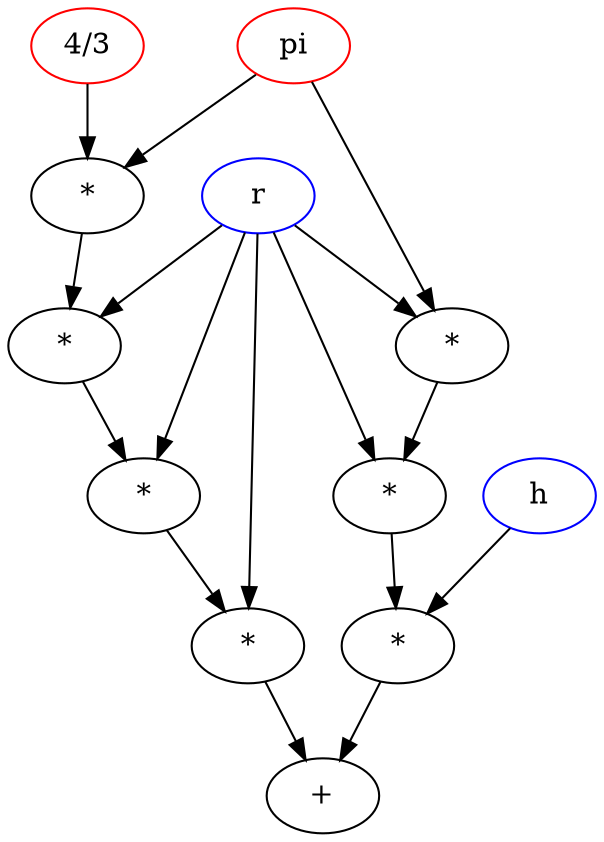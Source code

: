 
digraph G {
    node_4 [label="4/3", color="red"]
    node_3 [label="pi", color="red"]
    node_5 [label="*"]
    node_1 [label="r", color="blue"]
    node_6 [label="*"]
    node_1 [label="r", color="blue"]
    node_7 [label="*"]
    node_1 [label="r", color="blue"]
    node_8 [label="*"]
    node_3 [label="pi", color="red"]
    node_1 [label="r", color="blue"]
    node_9 [label="*"]
    node_1 [label="r", color="blue"]
    node_10 [label="*"]
    node_2 [label="h", color="blue"]
    node_11 [label="*"]
    node_12 [label="+"]

    node_4 -> node_5
    node_3 -> node_5
    node_5 -> node_6
    node_1 -> node_6
    node_6 -> node_7
    node_1 -> node_7
    node_7 -> node_8
    node_1 -> node_8
    node_3 -> node_9
    node_1 -> node_9
    node_9 -> node_10
    node_1 -> node_10
    node_10 -> node_11
    node_2 -> node_11
    node_8 -> node_12
    node_11 -> node_12
}
